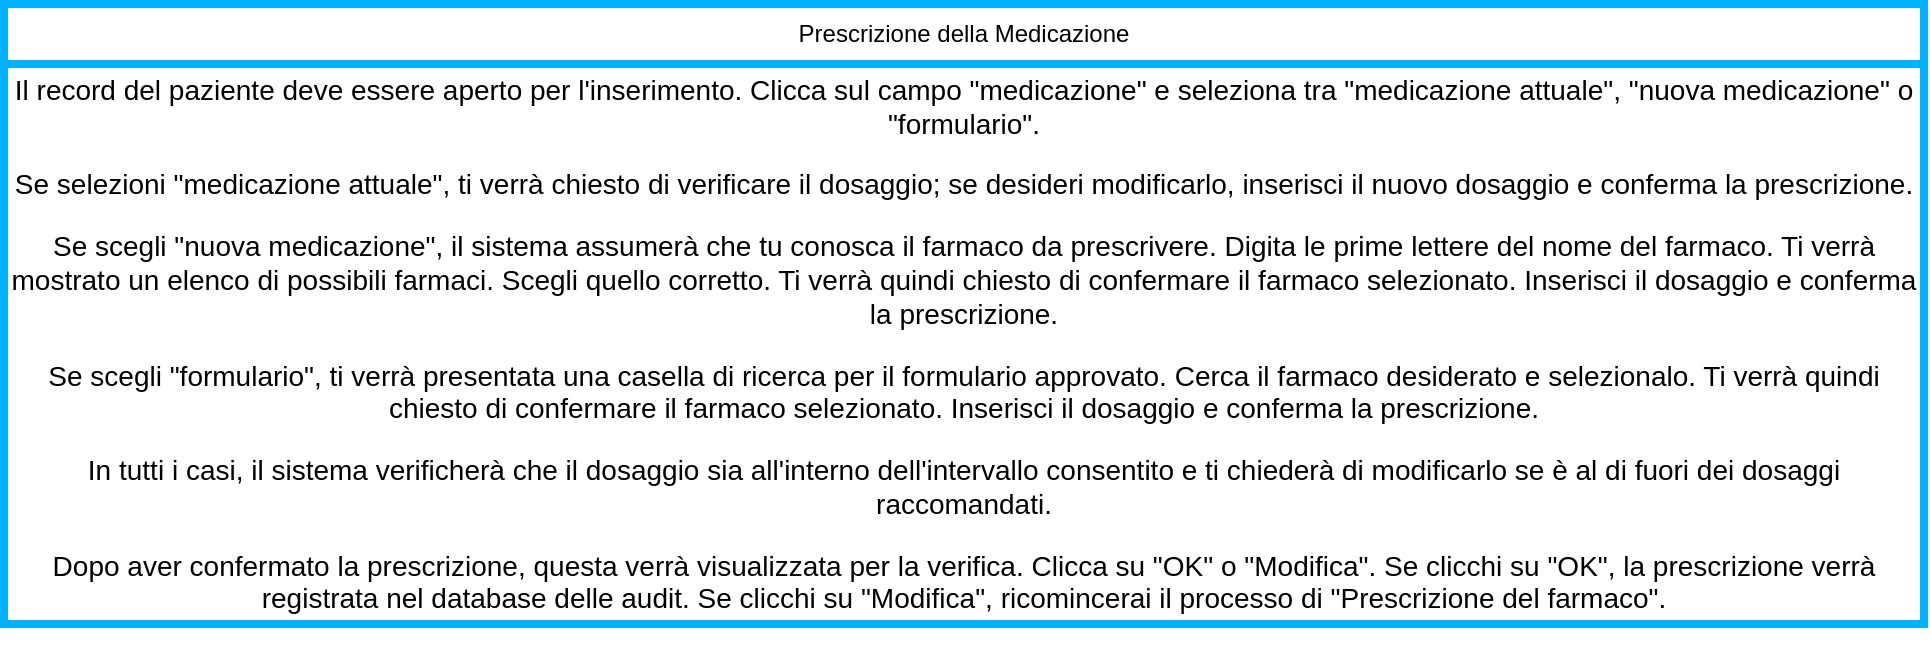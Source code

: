 <mxfile version="24.7.17">
  <diagram name="Pagina-1" id="er22V0Gh5_Zmc4tvq_B9">
    <mxGraphModel dx="1578" dy="913" grid="1" gridSize="10" guides="1" tooltips="1" connect="1" arrows="1" fold="1" page="1" pageScale="1" pageWidth="827" pageHeight="1169" math="0" shadow="0">
      <root>
        <mxCell id="0" />
        <mxCell id="1" parent="0" />
        <mxCell id="SJHigzzj7zD-JbxuN5_S-13" value="&lt;p style=&quot;font-size: 14px;&quot; data-sourcepos=&quot;5:1-5:166&quot;&gt;Il record del paziente deve essere aperto per l&#39;inserimento. Clicca sul campo &quot;medicazione&quot; e seleziona tra &quot;medicazione attuale&quot;, &quot;nuova medicazione&quot; o &quot;formulario&quot;.&lt;/p&gt;&lt;p style=&quot;font-size: 14px;&quot; data-sourcepos=&quot;7:1-7:160&quot;&gt;Se selezioni &quot;medicazione attuale&quot;, ti verrà chiesto di verificare il dosaggio; se desideri modificarlo, inserisci il nuovo dosaggio e conferma la prescrizione.&lt;/p&gt;&lt;p style=&quot;font-size: 14px;&quot; data-sourcepos=&quot;9:1-9:324&quot;&gt;Se scegli &quot;nuova medicazione&quot;, il sistema assumerà che tu conosca il farmaco da prescrivere. Digita le prime lettere del nome del farmaco. Ti verrà mostrato un elenco di possibili farmaci. Scegli quello corretto. Ti verrà quindi chiesto di confermare il farmaco selezionato. Inserisci il dosaggio e conferma la prescrizione.&lt;/p&gt;&lt;p style=&quot;font-size: 14px;&quot; data-sourcepos=&quot;11:1-11:250&quot;&gt;Se scegli &quot;formulario&quot;, ti verrà presentata una casella di ricerca per il formulario approvato. Cerca il farmaco desiderato e selezionalo. Ti verrà quindi chiesto di confermare il farmaco selezionato. Inserisci il dosaggio e conferma la prescrizione.&lt;/p&gt;&lt;p style=&quot;font-size: 14px;&quot; data-sourcepos=&quot;13:1-13:170&quot;&gt;In tutti i casi, il sistema verificherà che il dosaggio sia all&#39;interno dell&#39;intervallo consentito e ti chiederà di modificarlo se è al di fuori dei dosaggi raccomandati.&lt;/p&gt;&lt;p style=&quot;font-size: 14px;&quot; data-sourcepos=&quot;15:1-15:270&quot;&gt;Dopo aver confermato la prescrizione, questa verrà visualizzata per la verifica. Clicca su &quot;OK&quot; o &quot;Modifica&quot;. Se clicchi su &quot;OK&quot;, la prescrizione verrà registrata nel database delle audit. Se clicchi su &quot;Modifica&quot;, ricomincerai il processo di &quot;Prescrizione del farmaco&quot;.&lt;/p&gt;" style="rounded=0;whiteSpace=wrap;html=1;fillColor=none;strokeColor=#00B2FF;strokeWidth=4;fontSize=14;" vertex="1" parent="1">
          <mxGeometry x="20" y="340" width="960" height="280" as="geometry" />
        </mxCell>
        <mxCell id="SJHigzzj7zD-JbxuN5_S-14" value="Prescrizione della Medicazione" style="rounded=0;whiteSpace=wrap;html=1;fillColor=none;strokeColor=#00B2FF;strokeWidth=4;" vertex="1" parent="1">
          <mxGeometry x="20" y="310" width="960" height="30" as="geometry" />
        </mxCell>
      </root>
    </mxGraphModel>
  </diagram>
</mxfile>

